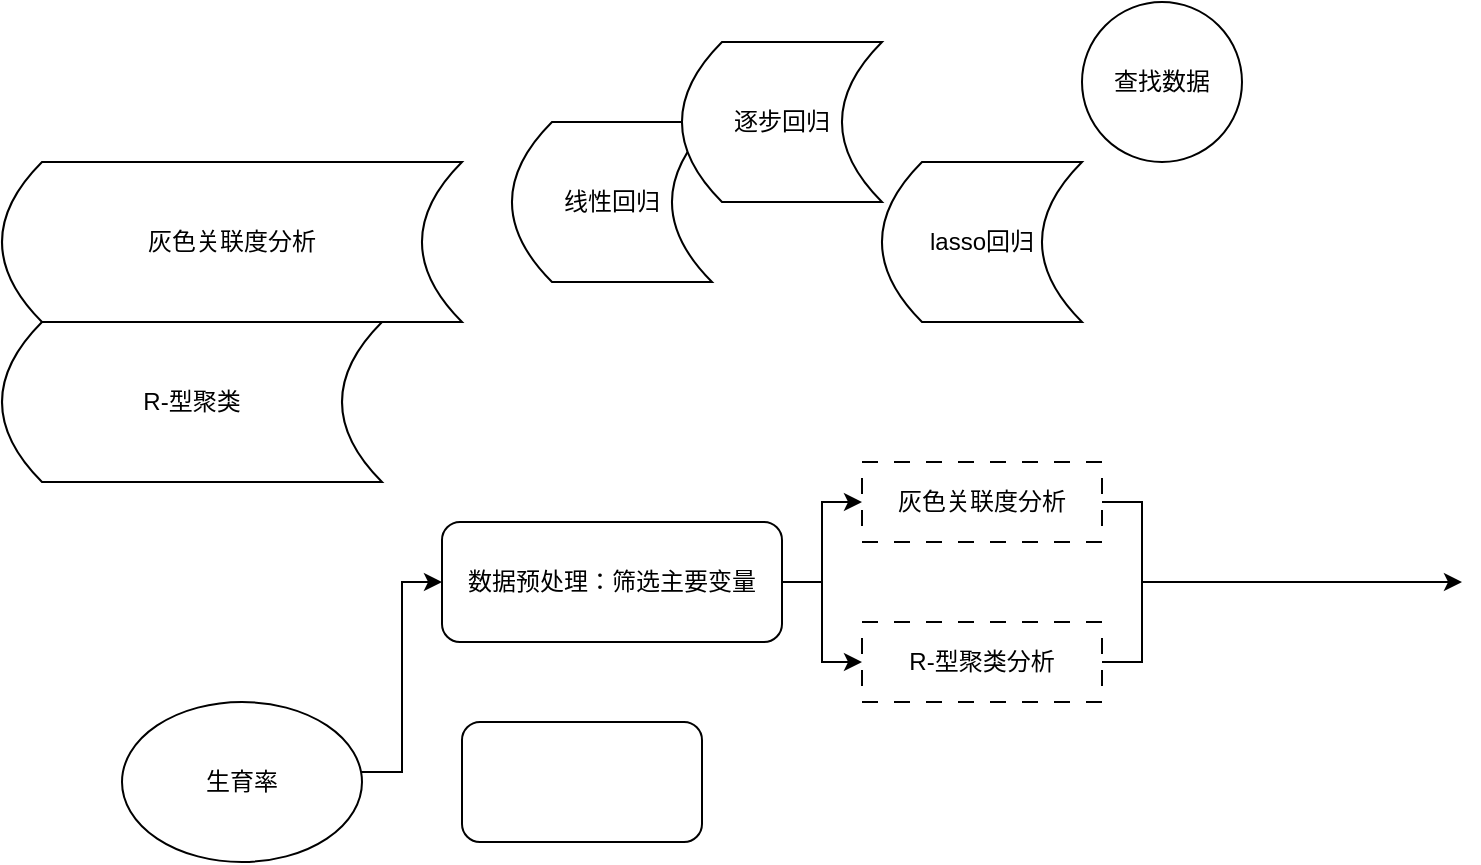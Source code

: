 <mxfile version="26.0.6">
  <diagram name="第 1 页" id="QYEBO3GeGkw2wW54bBML">
    <mxGraphModel dx="518" dy="806" grid="1" gridSize="10" guides="1" tooltips="1" connect="1" arrows="1" fold="1" page="1" pageScale="1" pageWidth="827" pageHeight="1169" math="0" shadow="0">
      <root>
        <mxCell id="0" />
        <mxCell id="1" parent="0" />
        <mxCell id="pS6-ycJW_rB8QYCZKvtE-13" value="灰色关联度分析" style="shape=dataStorage;whiteSpace=wrap;html=1;fixedSize=1;" vertex="1" parent="1">
          <mxGeometry x="10" y="330" width="230" height="80" as="geometry" />
        </mxCell>
        <mxCell id="pS6-ycJW_rB8QYCZKvtE-15" value="R-型聚类" style="shape=dataStorage;whiteSpace=wrap;html=1;fixedSize=1;" vertex="1" parent="1">
          <mxGeometry x="10" y="410" width="190" height="80" as="geometry" />
        </mxCell>
        <mxCell id="pS6-ycJW_rB8QYCZKvtE-18" value="lasso回归" style="shape=dataStorage;whiteSpace=wrap;html=1;fixedSize=1;" vertex="1" parent="1">
          <mxGeometry x="450" y="330" width="100" height="80" as="geometry" />
        </mxCell>
        <mxCell id="pS6-ycJW_rB8QYCZKvtE-21" value="线性回归" style="shape=dataStorage;whiteSpace=wrap;html=1;fixedSize=1;" vertex="1" parent="1">
          <mxGeometry x="265" y="310" width="100" height="80" as="geometry" />
        </mxCell>
        <mxCell id="pS6-ycJW_rB8QYCZKvtE-22" value="逐步回归" style="shape=dataStorage;whiteSpace=wrap;html=1;fixedSize=1;" vertex="1" parent="1">
          <mxGeometry x="350" y="270" width="100" height="80" as="geometry" />
        </mxCell>
        <mxCell id="pS6-ycJW_rB8QYCZKvtE-23" value="查找数据" style="ellipse;whiteSpace=wrap;html=1;aspect=fixed;" vertex="1" parent="1">
          <mxGeometry x="550" y="250" width="80" height="80" as="geometry" />
        </mxCell>
        <mxCell id="pS6-ycJW_rB8QYCZKvtE-26" style="edgeStyle=orthogonalEdgeStyle;rounded=0;orthogonalLoop=1;jettySize=auto;html=1;exitX=1;exitY=0.5;exitDx=0;exitDy=0;" edge="1" parent="1" target="pS6-ycJW_rB8QYCZKvtE-25">
          <mxGeometry relative="1" as="geometry">
            <mxPoint x="170" y="635" as="sourcePoint" />
            <mxPoint x="210" y="535" as="targetPoint" />
            <Array as="points">
              <mxPoint x="210" y="635" />
              <mxPoint x="210" y="540" />
            </Array>
          </mxGeometry>
        </mxCell>
        <mxCell id="pS6-ycJW_rB8QYCZKvtE-24" value="生育率" style="ellipse;whiteSpace=wrap;html=1;" vertex="1" parent="1">
          <mxGeometry x="70" y="600" width="120" height="80" as="geometry" />
        </mxCell>
        <mxCell id="pS6-ycJW_rB8QYCZKvtE-33" style="edgeStyle=orthogonalEdgeStyle;rounded=0;orthogonalLoop=1;jettySize=auto;html=1;exitX=1;exitY=0.5;exitDx=0;exitDy=0;entryX=0;entryY=0.5;entryDx=0;entryDy=0;" edge="1" parent="1" source="pS6-ycJW_rB8QYCZKvtE-25" target="pS6-ycJW_rB8QYCZKvtE-29">
          <mxGeometry relative="1" as="geometry">
            <Array as="points">
              <mxPoint x="420" y="540" />
              <mxPoint x="420" y="500" />
            </Array>
          </mxGeometry>
        </mxCell>
        <mxCell id="pS6-ycJW_rB8QYCZKvtE-34" style="edgeStyle=orthogonalEdgeStyle;rounded=0;orthogonalLoop=1;jettySize=auto;html=1;entryX=0;entryY=0.5;entryDx=0;entryDy=0;" edge="1" parent="1" source="pS6-ycJW_rB8QYCZKvtE-25" target="pS6-ycJW_rB8QYCZKvtE-30">
          <mxGeometry relative="1" as="geometry">
            <Array as="points">
              <mxPoint x="420" y="540" />
              <mxPoint x="420" y="580" />
            </Array>
          </mxGeometry>
        </mxCell>
        <mxCell id="pS6-ycJW_rB8QYCZKvtE-25" value="数据预处理：筛选主要变量" style="rounded=1;whiteSpace=wrap;html=1;" vertex="1" parent="1">
          <mxGeometry x="230" y="510" width="170" height="60" as="geometry" />
        </mxCell>
        <mxCell id="pS6-ycJW_rB8QYCZKvtE-27" value="" style="rounded=1;whiteSpace=wrap;html=1;" vertex="1" parent="1">
          <mxGeometry x="240" y="610" width="120" height="60" as="geometry" />
        </mxCell>
        <mxCell id="pS6-ycJW_rB8QYCZKvtE-29" value="灰色关联度分析" style="rounded=0;whiteSpace=wrap;html=1;dashed=1;dashPattern=8 8;strokeWidth=1;" vertex="1" parent="1">
          <mxGeometry x="440" y="480" width="120" height="40" as="geometry" />
        </mxCell>
        <mxCell id="pS6-ycJW_rB8QYCZKvtE-30" value="R-型聚类分析" style="rounded=0;whiteSpace=wrap;html=1;dashed=1;dashPattern=8 8;strokeWidth=1;" vertex="1" parent="1">
          <mxGeometry x="440" y="560" width="120" height="40" as="geometry" />
        </mxCell>
        <mxCell id="pS6-ycJW_rB8QYCZKvtE-31" style="edgeStyle=orthogonalEdgeStyle;rounded=0;orthogonalLoop=1;jettySize=auto;html=1;exitX=0.5;exitY=1;exitDx=0;exitDy=0;" edge="1" parent="1" source="pS6-ycJW_rB8QYCZKvtE-29" target="pS6-ycJW_rB8QYCZKvtE-29">
          <mxGeometry relative="1" as="geometry" />
        </mxCell>
        <mxCell id="pS6-ycJW_rB8QYCZKvtE-44" style="edgeStyle=orthogonalEdgeStyle;rounded=0;orthogonalLoop=1;jettySize=auto;html=1;" edge="1" parent="1" source="pS6-ycJW_rB8QYCZKvtE-41">
          <mxGeometry relative="1" as="geometry">
            <mxPoint x="740" y="540" as="targetPoint" />
          </mxGeometry>
        </mxCell>
        <mxCell id="pS6-ycJW_rB8QYCZKvtE-41" value="" style="strokeWidth=1;html=1;shape=mxgraph.flowchart.annotation_2;align=left;labelPosition=right;pointerEvents=1;direction=west;" vertex="1" parent="1">
          <mxGeometry x="560" y="500" width="40" height="80" as="geometry" />
        </mxCell>
      </root>
    </mxGraphModel>
  </diagram>
</mxfile>
